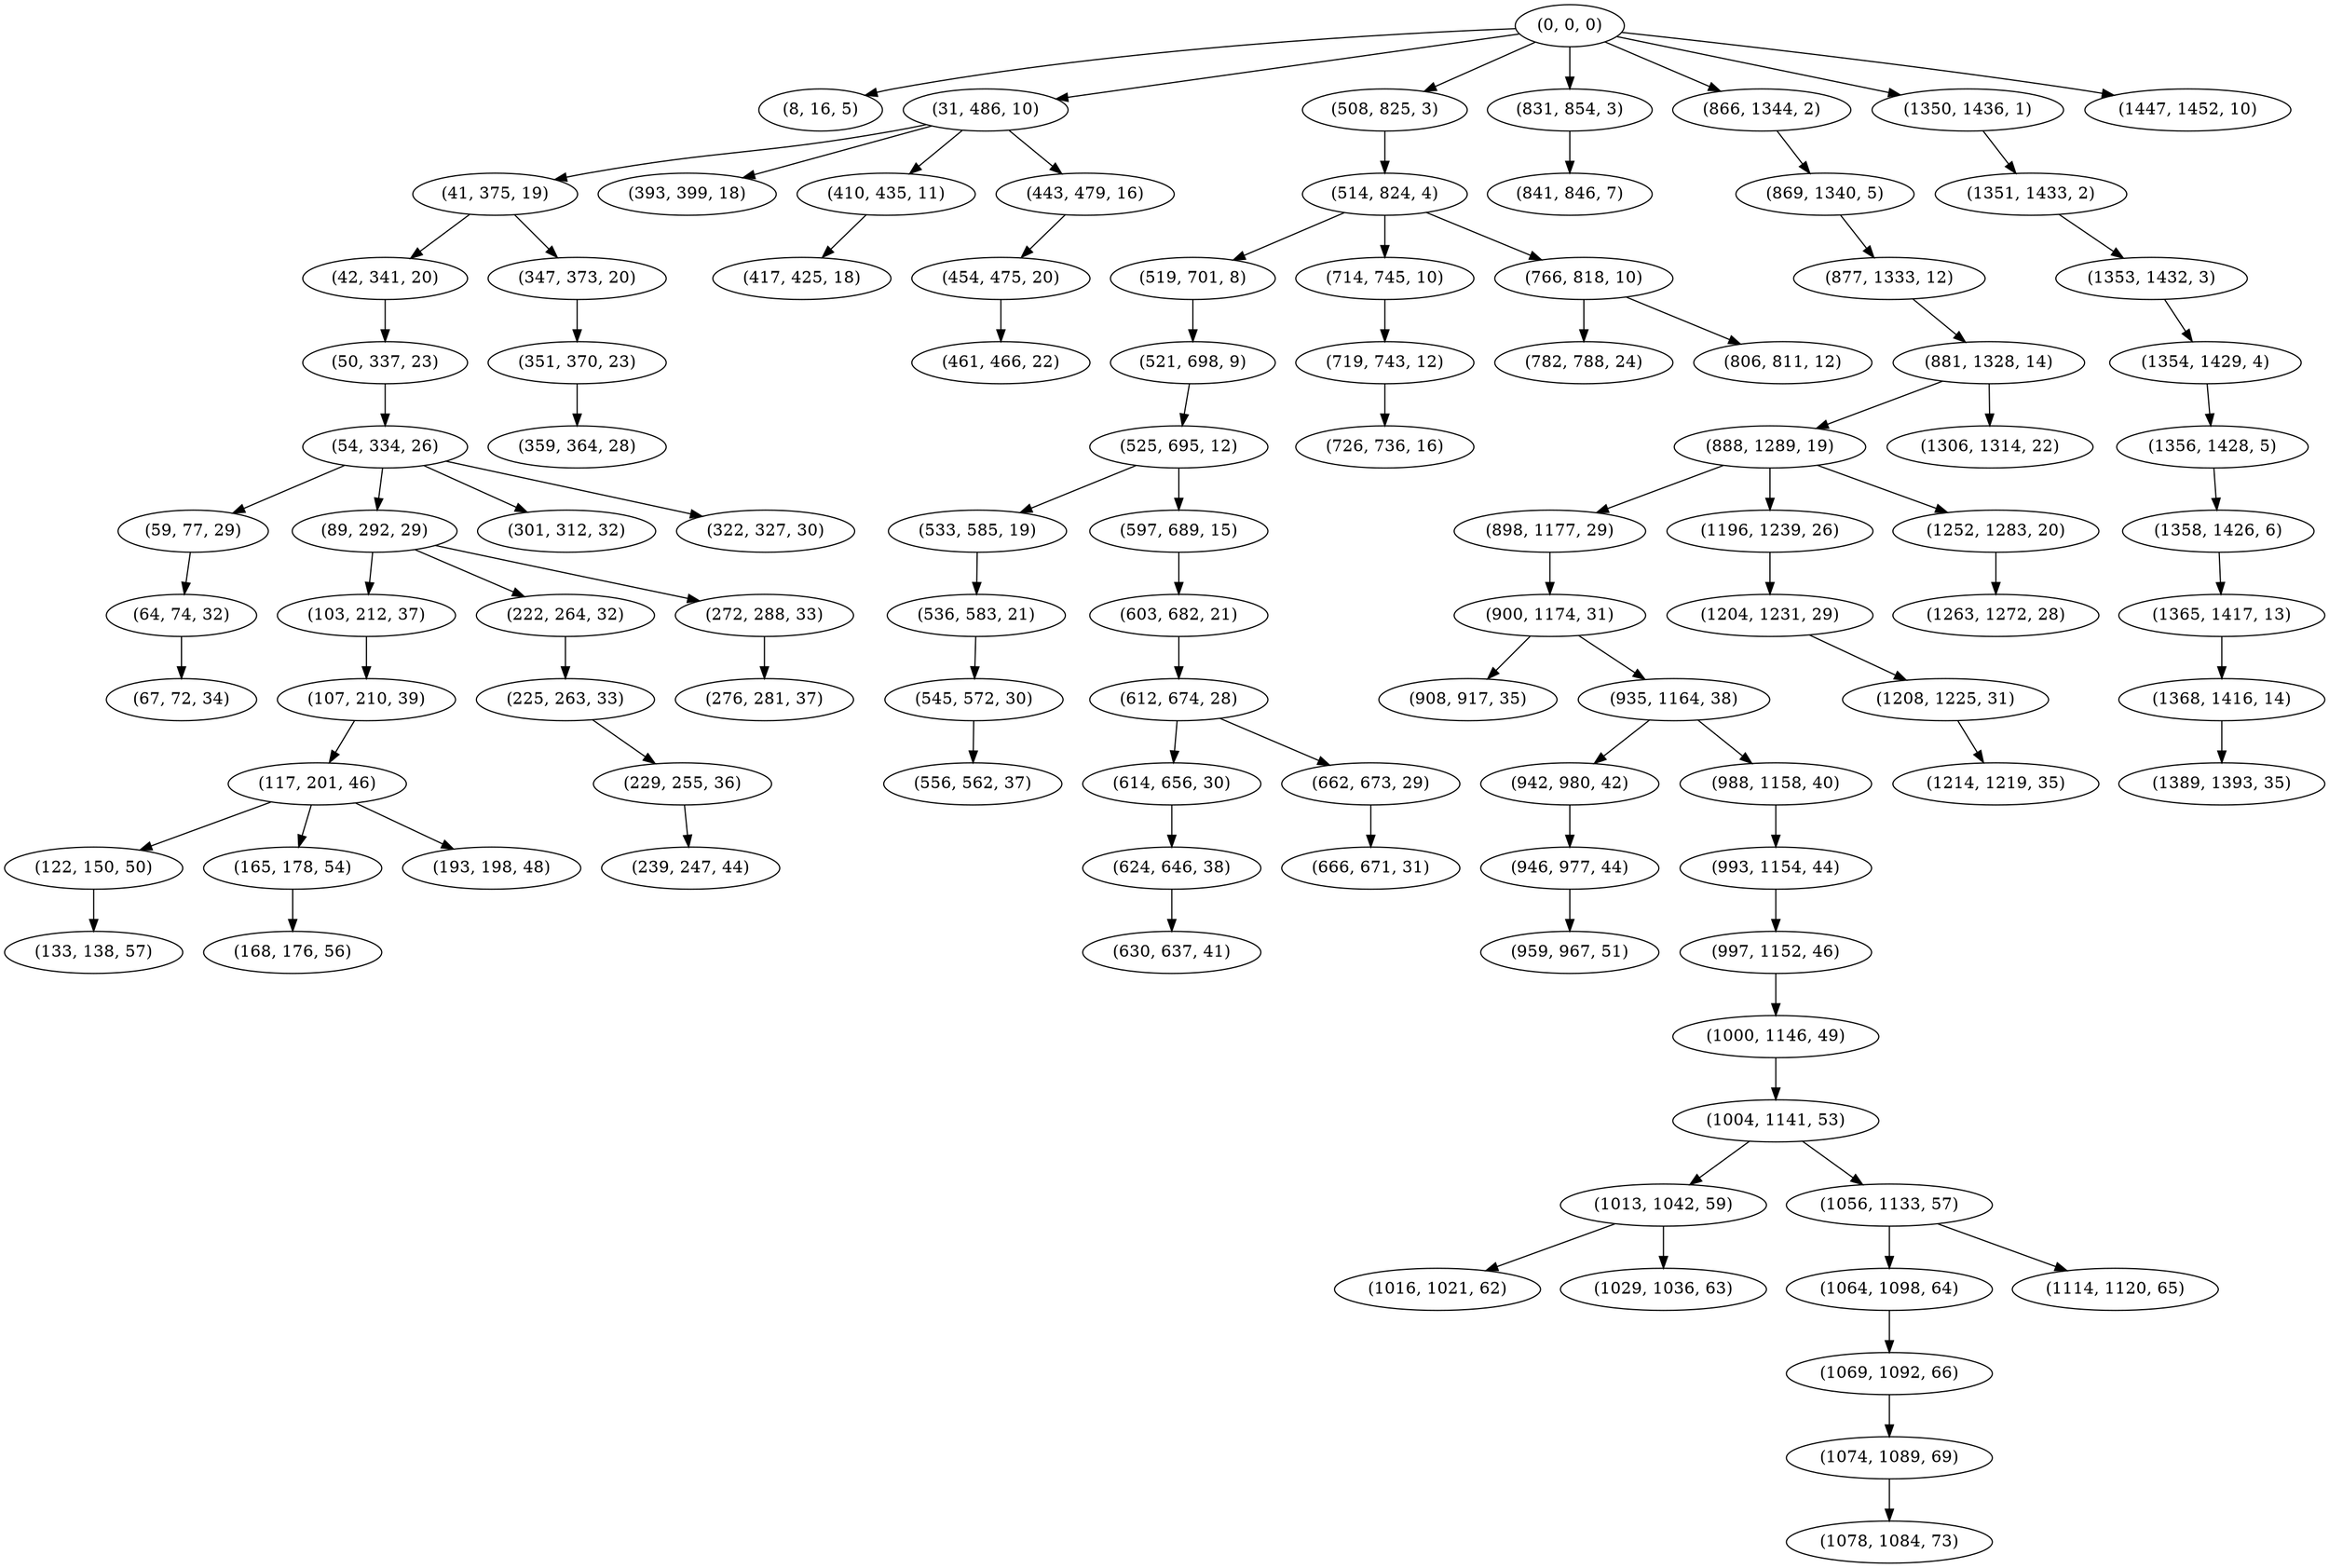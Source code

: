 digraph tree {
    "(0, 0, 0)";
    "(8, 16, 5)";
    "(31, 486, 10)";
    "(41, 375, 19)";
    "(42, 341, 20)";
    "(50, 337, 23)";
    "(54, 334, 26)";
    "(59, 77, 29)";
    "(64, 74, 32)";
    "(67, 72, 34)";
    "(89, 292, 29)";
    "(103, 212, 37)";
    "(107, 210, 39)";
    "(117, 201, 46)";
    "(122, 150, 50)";
    "(133, 138, 57)";
    "(165, 178, 54)";
    "(168, 176, 56)";
    "(193, 198, 48)";
    "(222, 264, 32)";
    "(225, 263, 33)";
    "(229, 255, 36)";
    "(239, 247, 44)";
    "(272, 288, 33)";
    "(276, 281, 37)";
    "(301, 312, 32)";
    "(322, 327, 30)";
    "(347, 373, 20)";
    "(351, 370, 23)";
    "(359, 364, 28)";
    "(393, 399, 18)";
    "(410, 435, 11)";
    "(417, 425, 18)";
    "(443, 479, 16)";
    "(454, 475, 20)";
    "(461, 466, 22)";
    "(508, 825, 3)";
    "(514, 824, 4)";
    "(519, 701, 8)";
    "(521, 698, 9)";
    "(525, 695, 12)";
    "(533, 585, 19)";
    "(536, 583, 21)";
    "(545, 572, 30)";
    "(556, 562, 37)";
    "(597, 689, 15)";
    "(603, 682, 21)";
    "(612, 674, 28)";
    "(614, 656, 30)";
    "(624, 646, 38)";
    "(630, 637, 41)";
    "(662, 673, 29)";
    "(666, 671, 31)";
    "(714, 745, 10)";
    "(719, 743, 12)";
    "(726, 736, 16)";
    "(766, 818, 10)";
    "(782, 788, 24)";
    "(806, 811, 12)";
    "(831, 854, 3)";
    "(841, 846, 7)";
    "(866, 1344, 2)";
    "(869, 1340, 5)";
    "(877, 1333, 12)";
    "(881, 1328, 14)";
    "(888, 1289, 19)";
    "(898, 1177, 29)";
    "(900, 1174, 31)";
    "(908, 917, 35)";
    "(935, 1164, 38)";
    "(942, 980, 42)";
    "(946, 977, 44)";
    "(959, 967, 51)";
    "(988, 1158, 40)";
    "(993, 1154, 44)";
    "(997, 1152, 46)";
    "(1000, 1146, 49)";
    "(1004, 1141, 53)";
    "(1013, 1042, 59)";
    "(1016, 1021, 62)";
    "(1029, 1036, 63)";
    "(1056, 1133, 57)";
    "(1064, 1098, 64)";
    "(1069, 1092, 66)";
    "(1074, 1089, 69)";
    "(1078, 1084, 73)";
    "(1114, 1120, 65)";
    "(1196, 1239, 26)";
    "(1204, 1231, 29)";
    "(1208, 1225, 31)";
    "(1214, 1219, 35)";
    "(1252, 1283, 20)";
    "(1263, 1272, 28)";
    "(1306, 1314, 22)";
    "(1350, 1436, 1)";
    "(1351, 1433, 2)";
    "(1353, 1432, 3)";
    "(1354, 1429, 4)";
    "(1356, 1428, 5)";
    "(1358, 1426, 6)";
    "(1365, 1417, 13)";
    "(1368, 1416, 14)";
    "(1389, 1393, 35)";
    "(1447, 1452, 10)";
    "(0, 0, 0)" -> "(8, 16, 5)";
    "(0, 0, 0)" -> "(31, 486, 10)";
    "(0, 0, 0)" -> "(508, 825, 3)";
    "(0, 0, 0)" -> "(831, 854, 3)";
    "(0, 0, 0)" -> "(866, 1344, 2)";
    "(0, 0, 0)" -> "(1350, 1436, 1)";
    "(0, 0, 0)" -> "(1447, 1452, 10)";
    "(31, 486, 10)" -> "(41, 375, 19)";
    "(31, 486, 10)" -> "(393, 399, 18)";
    "(31, 486, 10)" -> "(410, 435, 11)";
    "(31, 486, 10)" -> "(443, 479, 16)";
    "(41, 375, 19)" -> "(42, 341, 20)";
    "(41, 375, 19)" -> "(347, 373, 20)";
    "(42, 341, 20)" -> "(50, 337, 23)";
    "(50, 337, 23)" -> "(54, 334, 26)";
    "(54, 334, 26)" -> "(59, 77, 29)";
    "(54, 334, 26)" -> "(89, 292, 29)";
    "(54, 334, 26)" -> "(301, 312, 32)";
    "(54, 334, 26)" -> "(322, 327, 30)";
    "(59, 77, 29)" -> "(64, 74, 32)";
    "(64, 74, 32)" -> "(67, 72, 34)";
    "(89, 292, 29)" -> "(103, 212, 37)";
    "(89, 292, 29)" -> "(222, 264, 32)";
    "(89, 292, 29)" -> "(272, 288, 33)";
    "(103, 212, 37)" -> "(107, 210, 39)";
    "(107, 210, 39)" -> "(117, 201, 46)";
    "(117, 201, 46)" -> "(122, 150, 50)";
    "(117, 201, 46)" -> "(165, 178, 54)";
    "(117, 201, 46)" -> "(193, 198, 48)";
    "(122, 150, 50)" -> "(133, 138, 57)";
    "(165, 178, 54)" -> "(168, 176, 56)";
    "(222, 264, 32)" -> "(225, 263, 33)";
    "(225, 263, 33)" -> "(229, 255, 36)";
    "(229, 255, 36)" -> "(239, 247, 44)";
    "(272, 288, 33)" -> "(276, 281, 37)";
    "(347, 373, 20)" -> "(351, 370, 23)";
    "(351, 370, 23)" -> "(359, 364, 28)";
    "(410, 435, 11)" -> "(417, 425, 18)";
    "(443, 479, 16)" -> "(454, 475, 20)";
    "(454, 475, 20)" -> "(461, 466, 22)";
    "(508, 825, 3)" -> "(514, 824, 4)";
    "(514, 824, 4)" -> "(519, 701, 8)";
    "(514, 824, 4)" -> "(714, 745, 10)";
    "(514, 824, 4)" -> "(766, 818, 10)";
    "(519, 701, 8)" -> "(521, 698, 9)";
    "(521, 698, 9)" -> "(525, 695, 12)";
    "(525, 695, 12)" -> "(533, 585, 19)";
    "(525, 695, 12)" -> "(597, 689, 15)";
    "(533, 585, 19)" -> "(536, 583, 21)";
    "(536, 583, 21)" -> "(545, 572, 30)";
    "(545, 572, 30)" -> "(556, 562, 37)";
    "(597, 689, 15)" -> "(603, 682, 21)";
    "(603, 682, 21)" -> "(612, 674, 28)";
    "(612, 674, 28)" -> "(614, 656, 30)";
    "(612, 674, 28)" -> "(662, 673, 29)";
    "(614, 656, 30)" -> "(624, 646, 38)";
    "(624, 646, 38)" -> "(630, 637, 41)";
    "(662, 673, 29)" -> "(666, 671, 31)";
    "(714, 745, 10)" -> "(719, 743, 12)";
    "(719, 743, 12)" -> "(726, 736, 16)";
    "(766, 818, 10)" -> "(782, 788, 24)";
    "(766, 818, 10)" -> "(806, 811, 12)";
    "(831, 854, 3)" -> "(841, 846, 7)";
    "(866, 1344, 2)" -> "(869, 1340, 5)";
    "(869, 1340, 5)" -> "(877, 1333, 12)";
    "(877, 1333, 12)" -> "(881, 1328, 14)";
    "(881, 1328, 14)" -> "(888, 1289, 19)";
    "(881, 1328, 14)" -> "(1306, 1314, 22)";
    "(888, 1289, 19)" -> "(898, 1177, 29)";
    "(888, 1289, 19)" -> "(1196, 1239, 26)";
    "(888, 1289, 19)" -> "(1252, 1283, 20)";
    "(898, 1177, 29)" -> "(900, 1174, 31)";
    "(900, 1174, 31)" -> "(908, 917, 35)";
    "(900, 1174, 31)" -> "(935, 1164, 38)";
    "(935, 1164, 38)" -> "(942, 980, 42)";
    "(935, 1164, 38)" -> "(988, 1158, 40)";
    "(942, 980, 42)" -> "(946, 977, 44)";
    "(946, 977, 44)" -> "(959, 967, 51)";
    "(988, 1158, 40)" -> "(993, 1154, 44)";
    "(993, 1154, 44)" -> "(997, 1152, 46)";
    "(997, 1152, 46)" -> "(1000, 1146, 49)";
    "(1000, 1146, 49)" -> "(1004, 1141, 53)";
    "(1004, 1141, 53)" -> "(1013, 1042, 59)";
    "(1004, 1141, 53)" -> "(1056, 1133, 57)";
    "(1013, 1042, 59)" -> "(1016, 1021, 62)";
    "(1013, 1042, 59)" -> "(1029, 1036, 63)";
    "(1056, 1133, 57)" -> "(1064, 1098, 64)";
    "(1056, 1133, 57)" -> "(1114, 1120, 65)";
    "(1064, 1098, 64)" -> "(1069, 1092, 66)";
    "(1069, 1092, 66)" -> "(1074, 1089, 69)";
    "(1074, 1089, 69)" -> "(1078, 1084, 73)";
    "(1196, 1239, 26)" -> "(1204, 1231, 29)";
    "(1204, 1231, 29)" -> "(1208, 1225, 31)";
    "(1208, 1225, 31)" -> "(1214, 1219, 35)";
    "(1252, 1283, 20)" -> "(1263, 1272, 28)";
    "(1350, 1436, 1)" -> "(1351, 1433, 2)";
    "(1351, 1433, 2)" -> "(1353, 1432, 3)";
    "(1353, 1432, 3)" -> "(1354, 1429, 4)";
    "(1354, 1429, 4)" -> "(1356, 1428, 5)";
    "(1356, 1428, 5)" -> "(1358, 1426, 6)";
    "(1358, 1426, 6)" -> "(1365, 1417, 13)";
    "(1365, 1417, 13)" -> "(1368, 1416, 14)";
    "(1368, 1416, 14)" -> "(1389, 1393, 35)";
}
